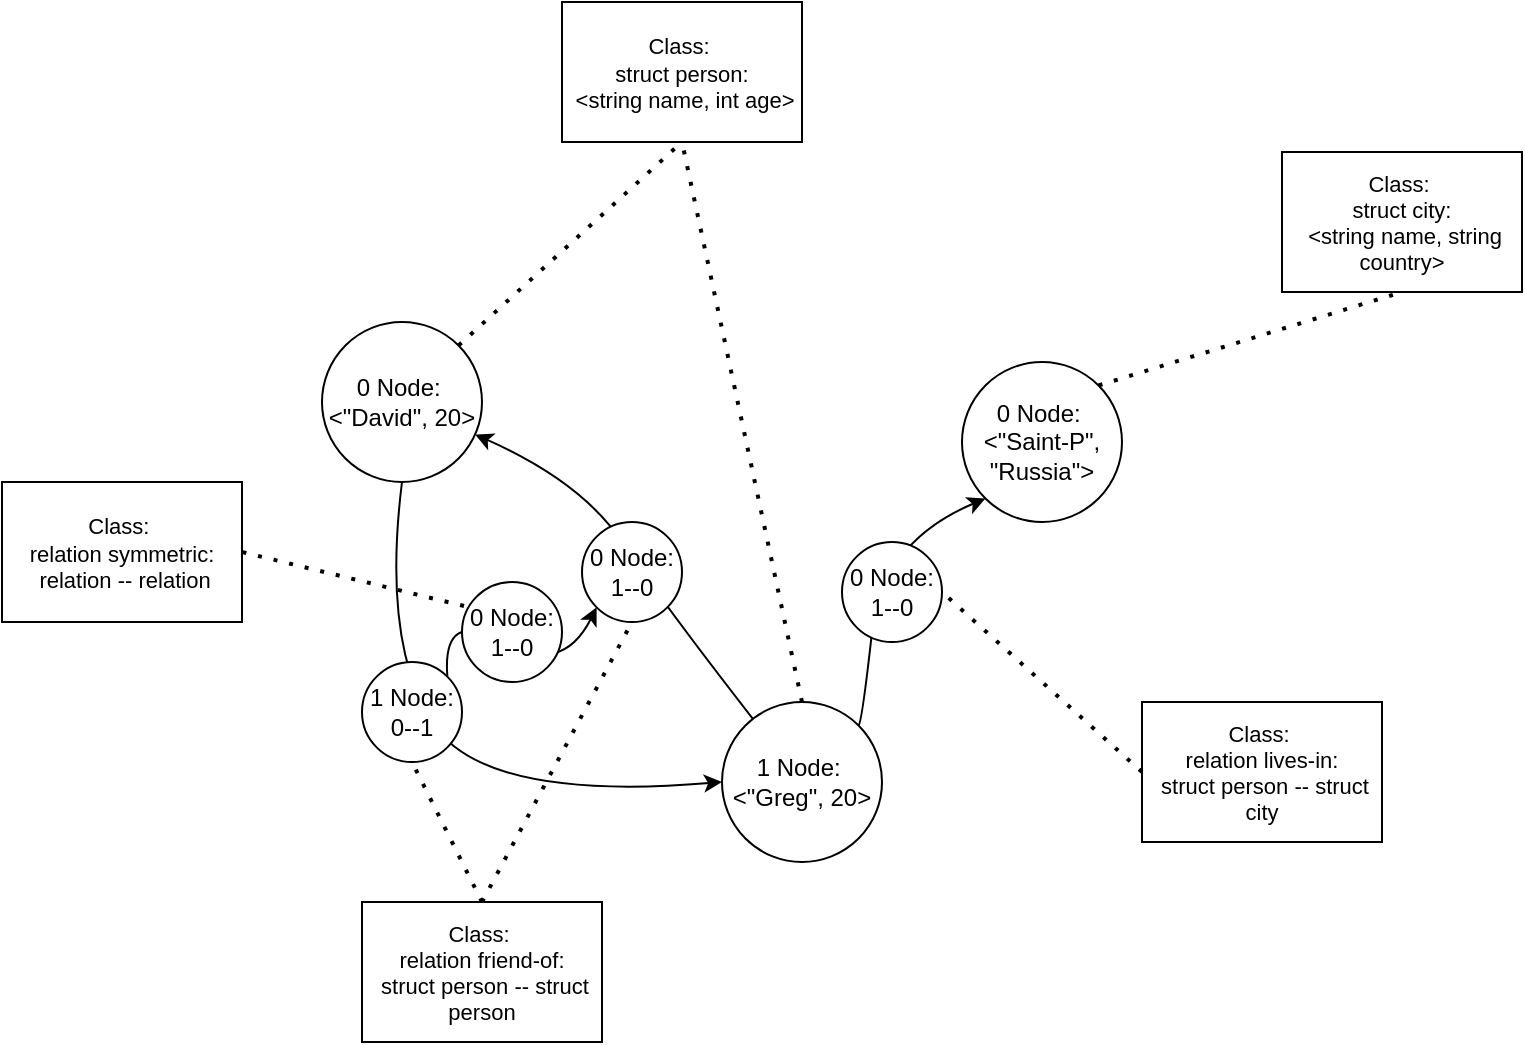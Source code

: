 <mxfile version="24.0.1" type="github">
  <diagram name="Страница — 1" id="Ngarzt5kPR1Pm0qr3LBb">
    <mxGraphModel dx="2187" dy="775" grid="1" gridSize="10" guides="1" tooltips="1" connect="1" arrows="1" fold="1" page="1" pageScale="1" pageWidth="827" pageHeight="1169" math="0" shadow="0">
      <root>
        <mxCell id="0" />
        <mxCell id="1" parent="0" />
        <mxCell id="Mj0oalLQqXR-kmaYoqRc-3" value="0 Node:&amp;nbsp; &amp;lt;&quot;David&quot;, 20&amp;gt;" style="ellipse;whiteSpace=wrap;html=1;aspect=fixed;" vertex="1" parent="1">
          <mxGeometry x="120" y="600" width="80" height="80" as="geometry" />
        </mxCell>
        <mxCell id="Mj0oalLQqXR-kmaYoqRc-4" value="1 Node:&amp;nbsp; &amp;lt;&quot;Greg&quot;, 20&amp;gt;" style="ellipse;whiteSpace=wrap;html=1;aspect=fixed;" vertex="1" parent="1">
          <mxGeometry x="320" y="790" width="80" height="80" as="geometry" />
        </mxCell>
        <mxCell id="Mj0oalLQqXR-kmaYoqRc-5" value="&lt;font style=&quot;font-size: 11px;&quot;&gt;Class:&amp;nbsp;&lt;/font&gt;&lt;div style=&quot;font-size: 11px;&quot;&gt;&lt;font style=&quot;font-size: 11px;&quot;&gt;struct person:&lt;/font&gt;&lt;/div&gt;&lt;div style=&quot;font-size: 11px;&quot;&gt;&lt;font style=&quot;font-size: 11px;&quot;&gt;&amp;nbsp;&amp;lt;&lt;span style=&quot;background-color: initial;&quot;&gt;string name, int age&amp;gt;&lt;/span&gt;&lt;/font&gt;&lt;/div&gt;" style="rounded=0;whiteSpace=wrap;html=1;" vertex="1" parent="1">
          <mxGeometry x="240" y="440" width="120" height="70" as="geometry" />
        </mxCell>
        <mxCell id="Mj0oalLQqXR-kmaYoqRc-9" value="" style="endArrow=none;dashed=1;html=1;dashPattern=1 3;strokeWidth=2;rounded=0;exitX=0.5;exitY=0;exitDx=0;exitDy=0;entryX=0.5;entryY=1;entryDx=0;entryDy=0;" edge="1" parent="1" source="Mj0oalLQqXR-kmaYoqRc-4" target="Mj0oalLQqXR-kmaYoqRc-5">
          <mxGeometry width="50" height="50" relative="1" as="geometry">
            <mxPoint x="340" y="800" as="sourcePoint" />
            <mxPoint x="390" y="750" as="targetPoint" />
          </mxGeometry>
        </mxCell>
        <mxCell id="Mj0oalLQqXR-kmaYoqRc-11" value="" style="endArrow=none;dashed=1;html=1;dashPattern=1 3;strokeWidth=2;rounded=0;entryX=0.5;entryY=1;entryDx=0;entryDy=0;exitX=1;exitY=0;exitDx=0;exitDy=0;" edge="1" parent="1" source="Mj0oalLQqXR-kmaYoqRc-3" target="Mj0oalLQqXR-kmaYoqRc-5">
          <mxGeometry width="50" height="50" relative="1" as="geometry">
            <mxPoint x="190" y="610" as="sourcePoint" />
            <mxPoint x="240" y="560" as="targetPoint" />
          </mxGeometry>
        </mxCell>
        <mxCell id="Mj0oalLQqXR-kmaYoqRc-12" value="0 Node:&amp;nbsp; &amp;lt;&quot;Saint-P&quot;, &lt;br&gt;&quot;Russia&quot;&amp;gt;" style="ellipse;whiteSpace=wrap;html=1;aspect=fixed;" vertex="1" parent="1">
          <mxGeometry x="440" y="620" width="80" height="80" as="geometry" />
        </mxCell>
        <mxCell id="Mj0oalLQqXR-kmaYoqRc-13" value="&lt;font style=&quot;font-size: 11px;&quot;&gt;Class:&amp;nbsp;&lt;/font&gt;&lt;div style=&quot;font-size: 11px;&quot;&gt;&lt;font style=&quot;font-size: 11px;&quot;&gt;struct city:&lt;/font&gt;&lt;/div&gt;&lt;div style=&quot;font-size: 11px;&quot;&gt;&lt;font style=&quot;font-size: 11px;&quot;&gt;&amp;nbsp;&amp;lt;&lt;span style=&quot;background-color: initial;&quot;&gt;string name, string country&amp;gt;&lt;/span&gt;&lt;/font&gt;&lt;/div&gt;" style="rounded=0;whiteSpace=wrap;html=1;" vertex="1" parent="1">
          <mxGeometry x="600" y="515" width="120" height="70" as="geometry" />
        </mxCell>
        <mxCell id="Mj0oalLQqXR-kmaYoqRc-14" value="" style="endArrow=none;dashed=1;html=1;dashPattern=1 3;strokeWidth=2;rounded=0;entryX=0.5;entryY=1;entryDx=0;entryDy=0;exitX=1;exitY=0;exitDx=0;exitDy=0;" edge="1" parent="1" source="Mj0oalLQqXR-kmaYoqRc-12" target="Mj0oalLQqXR-kmaYoqRc-13">
          <mxGeometry width="50" height="50" relative="1" as="geometry">
            <mxPoint x="340" y="800" as="sourcePoint" />
            <mxPoint x="390" y="750" as="targetPoint" />
          </mxGeometry>
        </mxCell>
        <mxCell id="Mj0oalLQqXR-kmaYoqRc-17" value="" style="curved=1;endArrow=classic;html=1;rounded=0;exitX=0.5;exitY=1;exitDx=0;exitDy=0;entryX=0;entryY=0.5;entryDx=0;entryDy=0;" edge="1" parent="1" source="Mj0oalLQqXR-kmaYoqRc-3" target="Mj0oalLQqXR-kmaYoqRc-4">
          <mxGeometry width="50" height="50" relative="1" as="geometry">
            <mxPoint x="340" y="800" as="sourcePoint" />
            <mxPoint x="390" y="750" as="targetPoint" />
            <Array as="points">
              <mxPoint x="150" y="760" />
              <mxPoint x="200" y="840" />
            </Array>
          </mxGeometry>
        </mxCell>
        <mxCell id="Mj0oalLQqXR-kmaYoqRc-18" value="" style="curved=1;endArrow=classic;html=1;rounded=0;" edge="1" parent="1" source="Mj0oalLQqXR-kmaYoqRc-4" target="Mj0oalLQqXR-kmaYoqRc-3">
          <mxGeometry width="50" height="50" relative="1" as="geometry">
            <mxPoint x="220" y="620" as="sourcePoint" />
            <mxPoint x="340" y="810" as="targetPoint" />
            <Array as="points">
              <mxPoint x="290" y="740" />
              <mxPoint x="250" y="680" />
            </Array>
          </mxGeometry>
        </mxCell>
        <mxCell id="Mj0oalLQqXR-kmaYoqRc-19" value="1 Node:&lt;div&gt;0--1&lt;/div&gt;" style="ellipse;whiteSpace=wrap;html=1;aspect=fixed;" vertex="1" parent="1">
          <mxGeometry x="140" y="770" width="50" height="50" as="geometry" />
        </mxCell>
        <mxCell id="Mj0oalLQqXR-kmaYoqRc-20" value="0 Node:&lt;div&gt;1--0&lt;/div&gt;" style="ellipse;whiteSpace=wrap;html=1;aspect=fixed;" vertex="1" parent="1">
          <mxGeometry x="250" y="700" width="50" height="50" as="geometry" />
        </mxCell>
        <mxCell id="Mj0oalLQqXR-kmaYoqRc-22" value="&lt;font style=&quot;font-size: 11px;&quot;&gt;Class:&amp;nbsp;&lt;/font&gt;&lt;div style=&quot;font-size: 11px;&quot;&gt;&lt;font style=&quot;font-size: 11px;&quot;&gt;relation friend-of:&lt;/font&gt;&lt;/div&gt;&lt;div style=&quot;font-size: 11px;&quot;&gt;&lt;font style=&quot;font-size: 11px;&quot;&gt;&amp;nbsp;struct person --&lt;span style=&quot;background-color: initial;&quot;&gt;&amp;nbsp;struct person&lt;/span&gt;&lt;/font&gt;&lt;/div&gt;" style="rounded=0;whiteSpace=wrap;html=1;" vertex="1" parent="1">
          <mxGeometry x="140" y="890" width="120" height="70" as="geometry" />
        </mxCell>
        <mxCell id="Mj0oalLQqXR-kmaYoqRc-23" value="" style="endArrow=none;dashed=1;html=1;dashPattern=1 3;strokeWidth=2;rounded=0;exitX=0.5;exitY=0;exitDx=0;exitDy=0;entryX=0.5;entryY=1;entryDx=0;entryDy=0;" edge="1" parent="1" source="Mj0oalLQqXR-kmaYoqRc-22" target="Mj0oalLQqXR-kmaYoqRc-20">
          <mxGeometry width="50" height="50" relative="1" as="geometry">
            <mxPoint x="423.5" y="920" as="sourcePoint" />
            <mxPoint x="403.5" y="600" as="targetPoint" />
          </mxGeometry>
        </mxCell>
        <mxCell id="Mj0oalLQqXR-kmaYoqRc-24" value="" style="endArrow=none;dashed=1;html=1;dashPattern=1 3;strokeWidth=2;rounded=0;exitX=0.5;exitY=0;exitDx=0;exitDy=0;entryX=0.5;entryY=1;entryDx=0;entryDy=0;" edge="1" parent="1" source="Mj0oalLQqXR-kmaYoqRc-22" target="Mj0oalLQqXR-kmaYoqRc-19">
          <mxGeometry width="50" height="50" relative="1" as="geometry">
            <mxPoint x="520" y="815" as="sourcePoint" />
            <mxPoint x="310" y="735" as="targetPoint" />
          </mxGeometry>
        </mxCell>
        <mxCell id="Mj0oalLQqXR-kmaYoqRc-25" value="" style="curved=1;endArrow=classic;html=1;rounded=0;exitX=1;exitY=0;exitDx=0;exitDy=0;entryX=0;entryY=1;entryDx=0;entryDy=0;" edge="1" parent="1" source="Mj0oalLQqXR-kmaYoqRc-19" target="Mj0oalLQqXR-kmaYoqRc-20">
          <mxGeometry width="50" height="50" relative="1" as="geometry">
            <mxPoint x="340" y="800" as="sourcePoint" />
            <mxPoint x="390" y="750" as="targetPoint" />
            <Array as="points">
              <mxPoint x="180" y="743" />
              <mxPoint x="240" y="777" />
            </Array>
          </mxGeometry>
        </mxCell>
        <mxCell id="Mj0oalLQqXR-kmaYoqRc-26" value="0 Node:&lt;div&gt;1--0&lt;/div&gt;" style="ellipse;whiteSpace=wrap;html=1;aspect=fixed;" vertex="1" parent="1">
          <mxGeometry x="190" y="730" width="50" height="50" as="geometry" />
        </mxCell>
        <mxCell id="Mj0oalLQqXR-kmaYoqRc-27" value="&lt;font style=&quot;font-size: 11px;&quot;&gt;Class:&amp;nbsp;&lt;/font&gt;&lt;div style=&quot;font-size: 11px;&quot;&gt;&lt;font style=&quot;font-size: 11px;&quot;&gt;relation symmetric:&lt;/font&gt;&lt;/div&gt;&lt;div style=&quot;font-size: 11px;&quot;&gt;&lt;font style=&quot;font-size: 11px;&quot;&gt;&amp;nbsp;relation --&lt;span style=&quot;background-color: initial;&quot;&gt;&amp;nbsp;relation&lt;/span&gt;&lt;/font&gt;&lt;/div&gt;" style="rounded=0;whiteSpace=wrap;html=1;" vertex="1" parent="1">
          <mxGeometry x="-40" y="680" width="120" height="70" as="geometry" />
        </mxCell>
        <mxCell id="Mj0oalLQqXR-kmaYoqRc-28" value="" style="endArrow=none;dashed=1;html=1;dashPattern=1 3;strokeWidth=2;rounded=0;entryX=1;entryY=0.5;entryDx=0;entryDy=0;exitX=0.02;exitY=0.24;exitDx=0;exitDy=0;exitPerimeter=0;" edge="1" parent="1" source="Mj0oalLQqXR-kmaYoqRc-26" target="Mj0oalLQqXR-kmaYoqRc-27">
          <mxGeometry width="50" height="50" relative="1" as="geometry">
            <mxPoint x="340" y="800" as="sourcePoint" />
            <mxPoint x="390" y="750" as="targetPoint" />
          </mxGeometry>
        </mxCell>
        <mxCell id="Mj0oalLQqXR-kmaYoqRc-30" value="" style="curved=1;endArrow=classic;html=1;rounded=0;exitX=1;exitY=0;exitDx=0;exitDy=0;entryX=0;entryY=1;entryDx=0;entryDy=0;" edge="1" parent="1" source="Mj0oalLQqXR-kmaYoqRc-4" target="Mj0oalLQqXR-kmaYoqRc-12">
          <mxGeometry width="50" height="50" relative="1" as="geometry">
            <mxPoint x="340" y="800" as="sourcePoint" />
            <mxPoint x="390" y="750" as="targetPoint" />
            <Array as="points">
              <mxPoint x="390" y="800" />
              <mxPoint x="400" y="710" />
            </Array>
          </mxGeometry>
        </mxCell>
        <mxCell id="Mj0oalLQqXR-kmaYoqRc-31" value="0 Node:&lt;div&gt;1--0&lt;/div&gt;" style="ellipse;whiteSpace=wrap;html=1;aspect=fixed;" vertex="1" parent="1">
          <mxGeometry x="380" y="710" width="50" height="50" as="geometry" />
        </mxCell>
        <mxCell id="Mj0oalLQqXR-kmaYoqRc-33" value="&lt;font style=&quot;font-size: 11px;&quot;&gt;Class:&amp;nbsp;&lt;/font&gt;&lt;div style=&quot;font-size: 11px;&quot;&gt;&lt;font style=&quot;font-size: 11px;&quot;&gt;relation lives-in:&lt;/font&gt;&lt;/div&gt;&lt;div style=&quot;font-size: 11px;&quot;&gt;&lt;font style=&quot;font-size: 11px;&quot;&gt;&amp;nbsp;struct person --&lt;span style=&quot;background-color: initial;&quot;&gt;&amp;nbsp;struct city&lt;/span&gt;&lt;/font&gt;&lt;/div&gt;" style="rounded=0;whiteSpace=wrap;html=1;" vertex="1" parent="1">
          <mxGeometry x="530" y="790" width="120" height="70" as="geometry" />
        </mxCell>
        <mxCell id="Mj0oalLQqXR-kmaYoqRc-34" value="" style="endArrow=none;dashed=1;html=1;dashPattern=1 3;strokeWidth=2;rounded=0;exitX=0;exitY=0.5;exitDx=0;exitDy=0;entryX=1;entryY=0.5;entryDx=0;entryDy=0;" edge="1" parent="1" source="Mj0oalLQqXR-kmaYoqRc-33" target="Mj0oalLQqXR-kmaYoqRc-31">
          <mxGeometry width="50" height="50" relative="1" as="geometry">
            <mxPoint x="340" y="800" as="sourcePoint" />
            <mxPoint x="390" y="750" as="targetPoint" />
          </mxGeometry>
        </mxCell>
      </root>
    </mxGraphModel>
  </diagram>
</mxfile>
